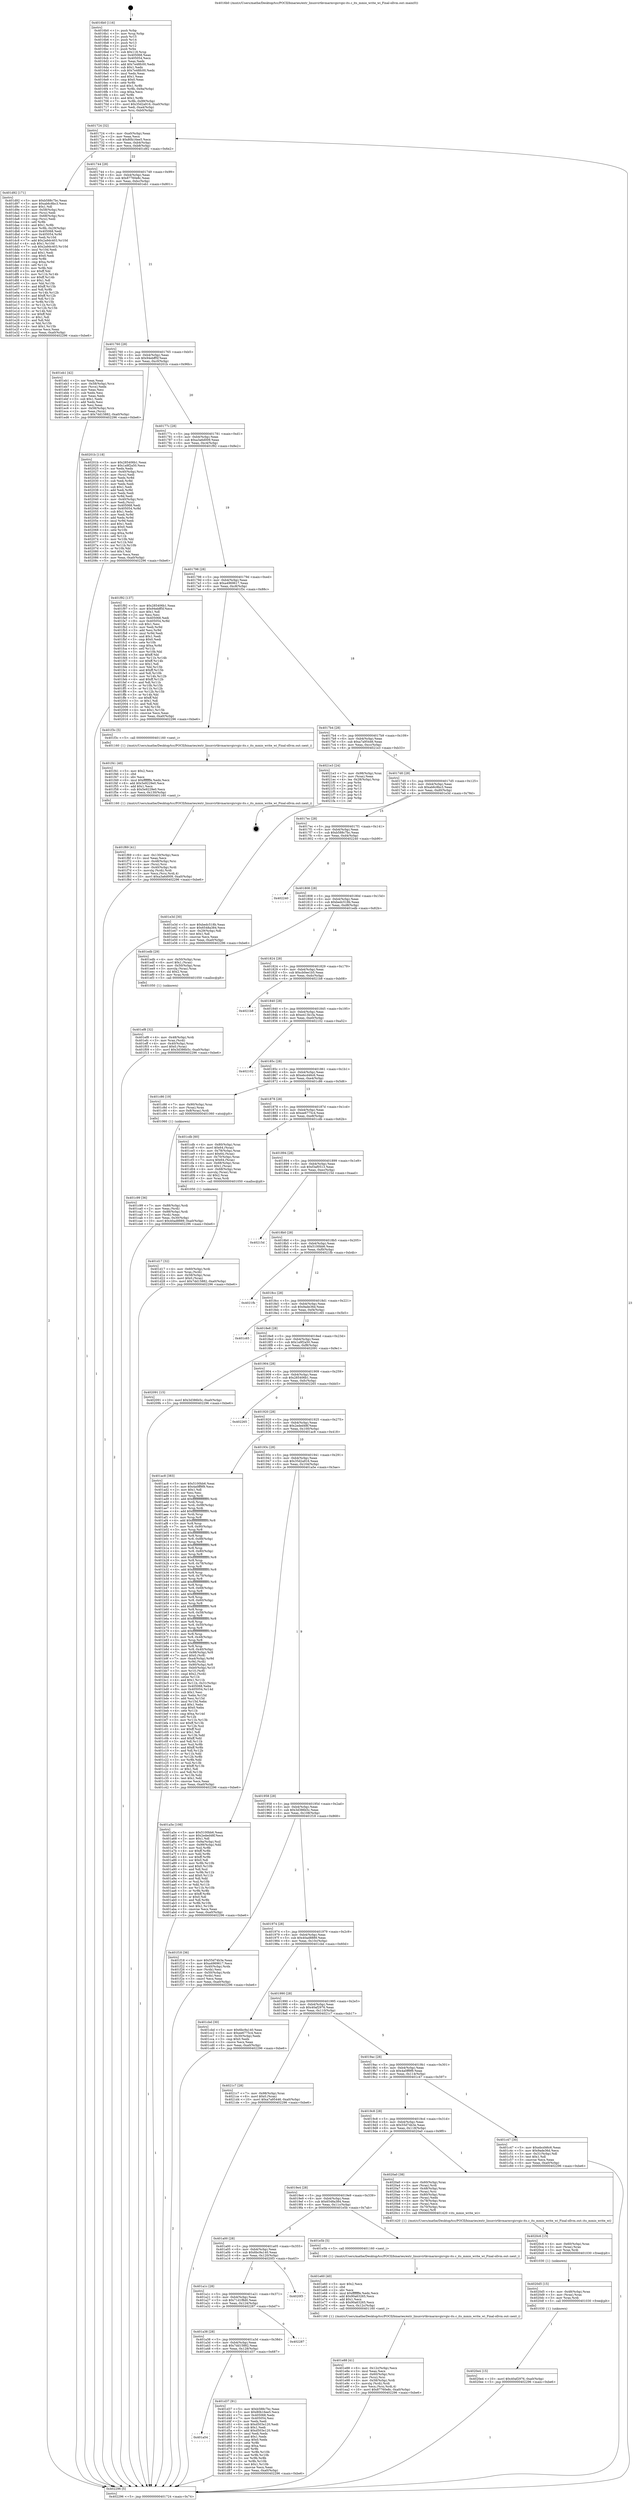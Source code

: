 digraph "0x4016b0" {
  label = "0x4016b0 (/mnt/c/Users/mathe/Desktop/tcc/POCII/binaries/extr_linuxvirtkvmarmvgicvgic-its.c_its_mmio_write_wi_Final-ollvm.out::main(0))"
  labelloc = "t"
  node[shape=record]

  Entry [label="",width=0.3,height=0.3,shape=circle,fillcolor=black,style=filled]
  "0x401724" [label="{
     0x401724 [32]\l
     | [instrs]\l
     &nbsp;&nbsp;0x401724 \<+6\>: mov -0xa0(%rbp),%eax\l
     &nbsp;&nbsp;0x40172a \<+2\>: mov %eax,%ecx\l
     &nbsp;&nbsp;0x40172c \<+6\>: sub $0x80b16ee5,%ecx\l
     &nbsp;&nbsp;0x401732 \<+6\>: mov %eax,-0xb4(%rbp)\l
     &nbsp;&nbsp;0x401738 \<+6\>: mov %ecx,-0xb8(%rbp)\l
     &nbsp;&nbsp;0x40173e \<+6\>: je 0000000000401d92 \<main+0x6e2\>\l
  }"]
  "0x401d92" [label="{
     0x401d92 [171]\l
     | [instrs]\l
     &nbsp;&nbsp;0x401d92 \<+5\>: mov $0xb588c7bc,%eax\l
     &nbsp;&nbsp;0x401d97 \<+5\>: mov $0xab6c8bc3,%ecx\l
     &nbsp;&nbsp;0x401d9c \<+2\>: mov $0x1,%dl\l
     &nbsp;&nbsp;0x401d9e \<+4\>: mov -0x58(%rbp),%rsi\l
     &nbsp;&nbsp;0x401da2 \<+2\>: mov (%rsi),%edi\l
     &nbsp;&nbsp;0x401da4 \<+4\>: mov -0x68(%rbp),%rsi\l
     &nbsp;&nbsp;0x401da8 \<+2\>: cmp (%rsi),%edi\l
     &nbsp;&nbsp;0x401daa \<+4\>: setl %r8b\l
     &nbsp;&nbsp;0x401dae \<+4\>: and $0x1,%r8b\l
     &nbsp;&nbsp;0x401db2 \<+4\>: mov %r8b,-0x29(%rbp)\l
     &nbsp;&nbsp;0x401db6 \<+7\>: mov 0x405068,%edi\l
     &nbsp;&nbsp;0x401dbd \<+8\>: mov 0x405054,%r9d\l
     &nbsp;&nbsp;0x401dc5 \<+3\>: mov %edi,%r10d\l
     &nbsp;&nbsp;0x401dc8 \<+7\>: add $0x2a9dc403,%r10d\l
     &nbsp;&nbsp;0x401dcf \<+4\>: sub $0x1,%r10d\l
     &nbsp;&nbsp;0x401dd3 \<+7\>: sub $0x2a9dc403,%r10d\l
     &nbsp;&nbsp;0x401dda \<+4\>: imul %r10d,%edi\l
     &nbsp;&nbsp;0x401dde \<+3\>: and $0x1,%edi\l
     &nbsp;&nbsp;0x401de1 \<+3\>: cmp $0x0,%edi\l
     &nbsp;&nbsp;0x401de4 \<+4\>: sete %r8b\l
     &nbsp;&nbsp;0x401de8 \<+4\>: cmp $0xa,%r9d\l
     &nbsp;&nbsp;0x401dec \<+4\>: setl %r11b\l
     &nbsp;&nbsp;0x401df0 \<+3\>: mov %r8b,%bl\l
     &nbsp;&nbsp;0x401df3 \<+3\>: xor $0xff,%bl\l
     &nbsp;&nbsp;0x401df6 \<+3\>: mov %r11b,%r14b\l
     &nbsp;&nbsp;0x401df9 \<+4\>: xor $0xff,%r14b\l
     &nbsp;&nbsp;0x401dfd \<+3\>: xor $0x1,%dl\l
     &nbsp;&nbsp;0x401e00 \<+3\>: mov %bl,%r15b\l
     &nbsp;&nbsp;0x401e03 \<+4\>: and $0xff,%r15b\l
     &nbsp;&nbsp;0x401e07 \<+3\>: and %dl,%r8b\l
     &nbsp;&nbsp;0x401e0a \<+3\>: mov %r14b,%r12b\l
     &nbsp;&nbsp;0x401e0d \<+4\>: and $0xff,%r12b\l
     &nbsp;&nbsp;0x401e11 \<+3\>: and %dl,%r11b\l
     &nbsp;&nbsp;0x401e14 \<+3\>: or %r8b,%r15b\l
     &nbsp;&nbsp;0x401e17 \<+3\>: or %r11b,%r12b\l
     &nbsp;&nbsp;0x401e1a \<+3\>: xor %r12b,%r15b\l
     &nbsp;&nbsp;0x401e1d \<+3\>: or %r14b,%bl\l
     &nbsp;&nbsp;0x401e20 \<+3\>: xor $0xff,%bl\l
     &nbsp;&nbsp;0x401e23 \<+3\>: or $0x1,%dl\l
     &nbsp;&nbsp;0x401e26 \<+2\>: and %dl,%bl\l
     &nbsp;&nbsp;0x401e28 \<+3\>: or %bl,%r15b\l
     &nbsp;&nbsp;0x401e2b \<+4\>: test $0x1,%r15b\l
     &nbsp;&nbsp;0x401e2f \<+3\>: cmovne %ecx,%eax\l
     &nbsp;&nbsp;0x401e32 \<+6\>: mov %eax,-0xa0(%rbp)\l
     &nbsp;&nbsp;0x401e38 \<+5\>: jmp 0000000000402296 \<main+0xbe6\>\l
  }"]
  "0x401744" [label="{
     0x401744 [28]\l
     | [instrs]\l
     &nbsp;&nbsp;0x401744 \<+5\>: jmp 0000000000401749 \<main+0x99\>\l
     &nbsp;&nbsp;0x401749 \<+6\>: mov -0xb4(%rbp),%eax\l
     &nbsp;&nbsp;0x40174f \<+5\>: sub $0x87760e8c,%eax\l
     &nbsp;&nbsp;0x401754 \<+6\>: mov %eax,-0xbc(%rbp)\l
     &nbsp;&nbsp;0x40175a \<+6\>: je 0000000000401eb1 \<main+0x801\>\l
  }"]
  Exit [label="",width=0.3,height=0.3,shape=circle,fillcolor=black,style=filled,peripheries=2]
  "0x401eb1" [label="{
     0x401eb1 [42]\l
     | [instrs]\l
     &nbsp;&nbsp;0x401eb1 \<+2\>: xor %eax,%eax\l
     &nbsp;&nbsp;0x401eb3 \<+4\>: mov -0x58(%rbp),%rcx\l
     &nbsp;&nbsp;0x401eb7 \<+2\>: mov (%rcx),%edx\l
     &nbsp;&nbsp;0x401eb9 \<+2\>: mov %eax,%esi\l
     &nbsp;&nbsp;0x401ebb \<+2\>: sub %edx,%esi\l
     &nbsp;&nbsp;0x401ebd \<+2\>: mov %eax,%edx\l
     &nbsp;&nbsp;0x401ebf \<+3\>: sub $0x1,%edx\l
     &nbsp;&nbsp;0x401ec2 \<+2\>: add %edx,%esi\l
     &nbsp;&nbsp;0x401ec4 \<+2\>: sub %esi,%eax\l
     &nbsp;&nbsp;0x401ec6 \<+4\>: mov -0x58(%rbp),%rcx\l
     &nbsp;&nbsp;0x401eca \<+2\>: mov %eax,(%rcx)\l
     &nbsp;&nbsp;0x401ecc \<+10\>: movl $0x7dd15882,-0xa0(%rbp)\l
     &nbsp;&nbsp;0x401ed6 \<+5\>: jmp 0000000000402296 \<main+0xbe6\>\l
  }"]
  "0x401760" [label="{
     0x401760 [28]\l
     | [instrs]\l
     &nbsp;&nbsp;0x401760 \<+5\>: jmp 0000000000401765 \<main+0xb5\>\l
     &nbsp;&nbsp;0x401765 \<+6\>: mov -0xb4(%rbp),%eax\l
     &nbsp;&nbsp;0x40176b \<+5\>: sub $0x94ebff5f,%eax\l
     &nbsp;&nbsp;0x401770 \<+6\>: mov %eax,-0xc0(%rbp)\l
     &nbsp;&nbsp;0x401776 \<+6\>: je 000000000040201b \<main+0x96b\>\l
  }"]
  "0x4020e4" [label="{
     0x4020e4 [15]\l
     | [instrs]\l
     &nbsp;&nbsp;0x4020e4 \<+10\>: movl $0x40af2976,-0xa0(%rbp)\l
     &nbsp;&nbsp;0x4020ee \<+5\>: jmp 0000000000402296 \<main+0xbe6\>\l
  }"]
  "0x40201b" [label="{
     0x40201b [118]\l
     | [instrs]\l
     &nbsp;&nbsp;0x40201b \<+5\>: mov $0x285406b1,%eax\l
     &nbsp;&nbsp;0x402020 \<+5\>: mov $0x1a9f2a50,%ecx\l
     &nbsp;&nbsp;0x402025 \<+2\>: xor %edx,%edx\l
     &nbsp;&nbsp;0x402027 \<+4\>: mov -0x40(%rbp),%rsi\l
     &nbsp;&nbsp;0x40202b \<+2\>: mov (%rsi),%edi\l
     &nbsp;&nbsp;0x40202d \<+3\>: mov %edx,%r8d\l
     &nbsp;&nbsp;0x402030 \<+3\>: sub %edi,%r8d\l
     &nbsp;&nbsp;0x402033 \<+2\>: mov %edx,%edi\l
     &nbsp;&nbsp;0x402035 \<+3\>: sub $0x1,%edi\l
     &nbsp;&nbsp;0x402038 \<+3\>: add %edi,%r8d\l
     &nbsp;&nbsp;0x40203b \<+2\>: mov %edx,%edi\l
     &nbsp;&nbsp;0x40203d \<+3\>: sub %r8d,%edi\l
     &nbsp;&nbsp;0x402040 \<+4\>: mov -0x40(%rbp),%rsi\l
     &nbsp;&nbsp;0x402044 \<+2\>: mov %edi,(%rsi)\l
     &nbsp;&nbsp;0x402046 \<+7\>: mov 0x405068,%edi\l
     &nbsp;&nbsp;0x40204d \<+8\>: mov 0x405054,%r8d\l
     &nbsp;&nbsp;0x402055 \<+3\>: sub $0x1,%edx\l
     &nbsp;&nbsp;0x402058 \<+3\>: mov %edi,%r9d\l
     &nbsp;&nbsp;0x40205b \<+3\>: add %edx,%r9d\l
     &nbsp;&nbsp;0x40205e \<+4\>: imul %r9d,%edi\l
     &nbsp;&nbsp;0x402062 \<+3\>: and $0x1,%edi\l
     &nbsp;&nbsp;0x402065 \<+3\>: cmp $0x0,%edi\l
     &nbsp;&nbsp;0x402068 \<+4\>: sete %r10b\l
     &nbsp;&nbsp;0x40206c \<+4\>: cmp $0xa,%r8d\l
     &nbsp;&nbsp;0x402070 \<+4\>: setl %r11b\l
     &nbsp;&nbsp;0x402074 \<+3\>: mov %r10b,%bl\l
     &nbsp;&nbsp;0x402077 \<+3\>: and %r11b,%bl\l
     &nbsp;&nbsp;0x40207a \<+3\>: xor %r11b,%r10b\l
     &nbsp;&nbsp;0x40207d \<+3\>: or %r10b,%bl\l
     &nbsp;&nbsp;0x402080 \<+3\>: test $0x1,%bl\l
     &nbsp;&nbsp;0x402083 \<+3\>: cmovne %ecx,%eax\l
     &nbsp;&nbsp;0x402086 \<+6\>: mov %eax,-0xa0(%rbp)\l
     &nbsp;&nbsp;0x40208c \<+5\>: jmp 0000000000402296 \<main+0xbe6\>\l
  }"]
  "0x40177c" [label="{
     0x40177c [28]\l
     | [instrs]\l
     &nbsp;&nbsp;0x40177c \<+5\>: jmp 0000000000401781 \<main+0xd1\>\l
     &nbsp;&nbsp;0x401781 \<+6\>: mov -0xb4(%rbp),%eax\l
     &nbsp;&nbsp;0x401787 \<+5\>: sub $0xa3a6d009,%eax\l
     &nbsp;&nbsp;0x40178c \<+6\>: mov %eax,-0xc4(%rbp)\l
     &nbsp;&nbsp;0x401792 \<+6\>: je 0000000000401f92 \<main+0x8e2\>\l
  }"]
  "0x4020d5" [label="{
     0x4020d5 [15]\l
     | [instrs]\l
     &nbsp;&nbsp;0x4020d5 \<+4\>: mov -0x48(%rbp),%rax\l
     &nbsp;&nbsp;0x4020d9 \<+3\>: mov (%rax),%rax\l
     &nbsp;&nbsp;0x4020dc \<+3\>: mov %rax,%rdi\l
     &nbsp;&nbsp;0x4020df \<+5\>: call 0000000000401030 \<free@plt\>\l
     | [calls]\l
     &nbsp;&nbsp;0x401030 \{1\} (unknown)\l
  }"]
  "0x401f92" [label="{
     0x401f92 [137]\l
     | [instrs]\l
     &nbsp;&nbsp;0x401f92 \<+5\>: mov $0x285406b1,%eax\l
     &nbsp;&nbsp;0x401f97 \<+5\>: mov $0x94ebff5f,%ecx\l
     &nbsp;&nbsp;0x401f9c \<+2\>: mov $0x1,%dl\l
     &nbsp;&nbsp;0x401f9e \<+2\>: xor %esi,%esi\l
     &nbsp;&nbsp;0x401fa0 \<+7\>: mov 0x405068,%edi\l
     &nbsp;&nbsp;0x401fa7 \<+8\>: mov 0x405054,%r8d\l
     &nbsp;&nbsp;0x401faf \<+3\>: sub $0x1,%esi\l
     &nbsp;&nbsp;0x401fb2 \<+3\>: mov %edi,%r9d\l
     &nbsp;&nbsp;0x401fb5 \<+3\>: add %esi,%r9d\l
     &nbsp;&nbsp;0x401fb8 \<+4\>: imul %r9d,%edi\l
     &nbsp;&nbsp;0x401fbc \<+3\>: and $0x1,%edi\l
     &nbsp;&nbsp;0x401fbf \<+3\>: cmp $0x0,%edi\l
     &nbsp;&nbsp;0x401fc2 \<+4\>: sete %r10b\l
     &nbsp;&nbsp;0x401fc6 \<+4\>: cmp $0xa,%r8d\l
     &nbsp;&nbsp;0x401fca \<+4\>: setl %r11b\l
     &nbsp;&nbsp;0x401fce \<+3\>: mov %r10b,%bl\l
     &nbsp;&nbsp;0x401fd1 \<+3\>: xor $0xff,%bl\l
     &nbsp;&nbsp;0x401fd4 \<+3\>: mov %r11b,%r14b\l
     &nbsp;&nbsp;0x401fd7 \<+4\>: xor $0xff,%r14b\l
     &nbsp;&nbsp;0x401fdb \<+3\>: xor $0x1,%dl\l
     &nbsp;&nbsp;0x401fde \<+3\>: mov %bl,%r15b\l
     &nbsp;&nbsp;0x401fe1 \<+4\>: and $0xff,%r15b\l
     &nbsp;&nbsp;0x401fe5 \<+3\>: and %dl,%r10b\l
     &nbsp;&nbsp;0x401fe8 \<+3\>: mov %r14b,%r12b\l
     &nbsp;&nbsp;0x401feb \<+4\>: and $0xff,%r12b\l
     &nbsp;&nbsp;0x401fef \<+3\>: and %dl,%r11b\l
     &nbsp;&nbsp;0x401ff2 \<+3\>: or %r10b,%r15b\l
     &nbsp;&nbsp;0x401ff5 \<+3\>: or %r11b,%r12b\l
     &nbsp;&nbsp;0x401ff8 \<+3\>: xor %r12b,%r15b\l
     &nbsp;&nbsp;0x401ffb \<+3\>: or %r14b,%bl\l
     &nbsp;&nbsp;0x401ffe \<+3\>: xor $0xff,%bl\l
     &nbsp;&nbsp;0x402001 \<+3\>: or $0x1,%dl\l
     &nbsp;&nbsp;0x402004 \<+2\>: and %dl,%bl\l
     &nbsp;&nbsp;0x402006 \<+3\>: or %bl,%r15b\l
     &nbsp;&nbsp;0x402009 \<+4\>: test $0x1,%r15b\l
     &nbsp;&nbsp;0x40200d \<+3\>: cmovne %ecx,%eax\l
     &nbsp;&nbsp;0x402010 \<+6\>: mov %eax,-0xa0(%rbp)\l
     &nbsp;&nbsp;0x402016 \<+5\>: jmp 0000000000402296 \<main+0xbe6\>\l
  }"]
  "0x401798" [label="{
     0x401798 [28]\l
     | [instrs]\l
     &nbsp;&nbsp;0x401798 \<+5\>: jmp 000000000040179d \<main+0xed\>\l
     &nbsp;&nbsp;0x40179d \<+6\>: mov -0xb4(%rbp),%eax\l
     &nbsp;&nbsp;0x4017a3 \<+5\>: sub $0xa4969617,%eax\l
     &nbsp;&nbsp;0x4017a8 \<+6\>: mov %eax,-0xc8(%rbp)\l
     &nbsp;&nbsp;0x4017ae \<+6\>: je 0000000000401f3c \<main+0x88c\>\l
  }"]
  "0x4020c6" [label="{
     0x4020c6 [15]\l
     | [instrs]\l
     &nbsp;&nbsp;0x4020c6 \<+4\>: mov -0x60(%rbp),%rax\l
     &nbsp;&nbsp;0x4020ca \<+3\>: mov (%rax),%rax\l
     &nbsp;&nbsp;0x4020cd \<+3\>: mov %rax,%rdi\l
     &nbsp;&nbsp;0x4020d0 \<+5\>: call 0000000000401030 \<free@plt\>\l
     | [calls]\l
     &nbsp;&nbsp;0x401030 \{1\} (unknown)\l
  }"]
  "0x401f3c" [label="{
     0x401f3c [5]\l
     | [instrs]\l
     &nbsp;&nbsp;0x401f3c \<+5\>: call 0000000000401160 \<next_i\>\l
     | [calls]\l
     &nbsp;&nbsp;0x401160 \{1\} (/mnt/c/Users/mathe/Desktop/tcc/POCII/binaries/extr_linuxvirtkvmarmvgicvgic-its.c_its_mmio_write_wi_Final-ollvm.out::next_i)\l
  }"]
  "0x4017b4" [label="{
     0x4017b4 [28]\l
     | [instrs]\l
     &nbsp;&nbsp;0x4017b4 \<+5\>: jmp 00000000004017b9 \<main+0x109\>\l
     &nbsp;&nbsp;0x4017b9 \<+6\>: mov -0xb4(%rbp),%eax\l
     &nbsp;&nbsp;0x4017bf \<+5\>: sub $0xa7a95446,%eax\l
     &nbsp;&nbsp;0x4017c4 \<+6\>: mov %eax,-0xcc(%rbp)\l
     &nbsp;&nbsp;0x4017ca \<+6\>: je 00000000004021e3 \<main+0xb33\>\l
  }"]
  "0x401f69" [label="{
     0x401f69 [41]\l
     | [instrs]\l
     &nbsp;&nbsp;0x401f69 \<+6\>: mov -0x130(%rbp),%ecx\l
     &nbsp;&nbsp;0x401f6f \<+3\>: imul %eax,%ecx\l
     &nbsp;&nbsp;0x401f72 \<+4\>: mov -0x48(%rbp),%rsi\l
     &nbsp;&nbsp;0x401f76 \<+3\>: mov (%rsi),%rsi\l
     &nbsp;&nbsp;0x401f79 \<+4\>: mov -0x40(%rbp),%rdi\l
     &nbsp;&nbsp;0x401f7d \<+3\>: movslq (%rdi),%rdi\l
     &nbsp;&nbsp;0x401f80 \<+3\>: mov %ecx,(%rsi,%rdi,4)\l
     &nbsp;&nbsp;0x401f83 \<+10\>: movl $0xa3a6d009,-0xa0(%rbp)\l
     &nbsp;&nbsp;0x401f8d \<+5\>: jmp 0000000000402296 \<main+0xbe6\>\l
  }"]
  "0x4021e3" [label="{
     0x4021e3 [24]\l
     | [instrs]\l
     &nbsp;&nbsp;0x4021e3 \<+7\>: mov -0x98(%rbp),%rax\l
     &nbsp;&nbsp;0x4021ea \<+2\>: mov (%rax),%eax\l
     &nbsp;&nbsp;0x4021ec \<+4\>: lea -0x28(%rbp),%rsp\l
     &nbsp;&nbsp;0x4021f0 \<+1\>: pop %rbx\l
     &nbsp;&nbsp;0x4021f1 \<+2\>: pop %r12\l
     &nbsp;&nbsp;0x4021f3 \<+2\>: pop %r13\l
     &nbsp;&nbsp;0x4021f5 \<+2\>: pop %r14\l
     &nbsp;&nbsp;0x4021f7 \<+2\>: pop %r15\l
     &nbsp;&nbsp;0x4021f9 \<+1\>: pop %rbp\l
     &nbsp;&nbsp;0x4021fa \<+1\>: ret\l
  }"]
  "0x4017d0" [label="{
     0x4017d0 [28]\l
     | [instrs]\l
     &nbsp;&nbsp;0x4017d0 \<+5\>: jmp 00000000004017d5 \<main+0x125\>\l
     &nbsp;&nbsp;0x4017d5 \<+6\>: mov -0xb4(%rbp),%eax\l
     &nbsp;&nbsp;0x4017db \<+5\>: sub $0xab6c8bc3,%eax\l
     &nbsp;&nbsp;0x4017e0 \<+6\>: mov %eax,-0xd0(%rbp)\l
     &nbsp;&nbsp;0x4017e6 \<+6\>: je 0000000000401e3d \<main+0x78d\>\l
  }"]
  "0x401f41" [label="{
     0x401f41 [40]\l
     | [instrs]\l
     &nbsp;&nbsp;0x401f41 \<+5\>: mov $0x2,%ecx\l
     &nbsp;&nbsp;0x401f46 \<+1\>: cltd\l
     &nbsp;&nbsp;0x401f47 \<+2\>: idiv %ecx\l
     &nbsp;&nbsp;0x401f49 \<+6\>: imul $0xfffffffe,%edx,%ecx\l
     &nbsp;&nbsp;0x401f4f \<+6\>: add $0x5e9229e0,%ecx\l
     &nbsp;&nbsp;0x401f55 \<+3\>: add $0x1,%ecx\l
     &nbsp;&nbsp;0x401f58 \<+6\>: sub $0x5e9229e0,%ecx\l
     &nbsp;&nbsp;0x401f5e \<+6\>: mov %ecx,-0x130(%rbp)\l
     &nbsp;&nbsp;0x401f64 \<+5\>: call 0000000000401160 \<next_i\>\l
     | [calls]\l
     &nbsp;&nbsp;0x401160 \{1\} (/mnt/c/Users/mathe/Desktop/tcc/POCII/binaries/extr_linuxvirtkvmarmvgicvgic-its.c_its_mmio_write_wi_Final-ollvm.out::next_i)\l
  }"]
  "0x401e3d" [label="{
     0x401e3d [30]\l
     | [instrs]\l
     &nbsp;&nbsp;0x401e3d \<+5\>: mov $0xbedc518b,%eax\l
     &nbsp;&nbsp;0x401e42 \<+5\>: mov $0x6548a384,%ecx\l
     &nbsp;&nbsp;0x401e47 \<+3\>: mov -0x29(%rbp),%dl\l
     &nbsp;&nbsp;0x401e4a \<+3\>: test $0x1,%dl\l
     &nbsp;&nbsp;0x401e4d \<+3\>: cmovne %ecx,%eax\l
     &nbsp;&nbsp;0x401e50 \<+6\>: mov %eax,-0xa0(%rbp)\l
     &nbsp;&nbsp;0x401e56 \<+5\>: jmp 0000000000402296 \<main+0xbe6\>\l
  }"]
  "0x4017ec" [label="{
     0x4017ec [28]\l
     | [instrs]\l
     &nbsp;&nbsp;0x4017ec \<+5\>: jmp 00000000004017f1 \<main+0x141\>\l
     &nbsp;&nbsp;0x4017f1 \<+6\>: mov -0xb4(%rbp),%eax\l
     &nbsp;&nbsp;0x4017f7 \<+5\>: sub $0xb588c7bc,%eax\l
     &nbsp;&nbsp;0x4017fc \<+6\>: mov %eax,-0xd4(%rbp)\l
     &nbsp;&nbsp;0x401802 \<+6\>: je 0000000000402240 \<main+0xb90\>\l
  }"]
  "0x401ef8" [label="{
     0x401ef8 [32]\l
     | [instrs]\l
     &nbsp;&nbsp;0x401ef8 \<+4\>: mov -0x48(%rbp),%rdi\l
     &nbsp;&nbsp;0x401efc \<+3\>: mov %rax,(%rdi)\l
     &nbsp;&nbsp;0x401eff \<+4\>: mov -0x40(%rbp),%rax\l
     &nbsp;&nbsp;0x401f03 \<+6\>: movl $0x0,(%rax)\l
     &nbsp;&nbsp;0x401f09 \<+10\>: movl $0x3d386b5c,-0xa0(%rbp)\l
     &nbsp;&nbsp;0x401f13 \<+5\>: jmp 0000000000402296 \<main+0xbe6\>\l
  }"]
  "0x402240" [label="{
     0x402240\l
  }", style=dashed]
  "0x401808" [label="{
     0x401808 [28]\l
     | [instrs]\l
     &nbsp;&nbsp;0x401808 \<+5\>: jmp 000000000040180d \<main+0x15d\>\l
     &nbsp;&nbsp;0x40180d \<+6\>: mov -0xb4(%rbp),%eax\l
     &nbsp;&nbsp;0x401813 \<+5\>: sub $0xbedc518b,%eax\l
     &nbsp;&nbsp;0x401818 \<+6\>: mov %eax,-0xd8(%rbp)\l
     &nbsp;&nbsp;0x40181e \<+6\>: je 0000000000401edb \<main+0x82b\>\l
  }"]
  "0x401e88" [label="{
     0x401e88 [41]\l
     | [instrs]\l
     &nbsp;&nbsp;0x401e88 \<+6\>: mov -0x12c(%rbp),%ecx\l
     &nbsp;&nbsp;0x401e8e \<+3\>: imul %eax,%ecx\l
     &nbsp;&nbsp;0x401e91 \<+4\>: mov -0x60(%rbp),%rsi\l
     &nbsp;&nbsp;0x401e95 \<+3\>: mov (%rsi),%rsi\l
     &nbsp;&nbsp;0x401e98 \<+4\>: mov -0x58(%rbp),%rdi\l
     &nbsp;&nbsp;0x401e9c \<+3\>: movslq (%rdi),%rdi\l
     &nbsp;&nbsp;0x401e9f \<+3\>: mov %ecx,(%rsi,%rdi,4)\l
     &nbsp;&nbsp;0x401ea2 \<+10\>: movl $0x87760e8c,-0xa0(%rbp)\l
     &nbsp;&nbsp;0x401eac \<+5\>: jmp 0000000000402296 \<main+0xbe6\>\l
  }"]
  "0x401edb" [label="{
     0x401edb [29]\l
     | [instrs]\l
     &nbsp;&nbsp;0x401edb \<+4\>: mov -0x50(%rbp),%rax\l
     &nbsp;&nbsp;0x401edf \<+6\>: movl $0x1,(%rax)\l
     &nbsp;&nbsp;0x401ee5 \<+4\>: mov -0x50(%rbp),%rax\l
     &nbsp;&nbsp;0x401ee9 \<+3\>: movslq (%rax),%rax\l
     &nbsp;&nbsp;0x401eec \<+4\>: shl $0x2,%rax\l
     &nbsp;&nbsp;0x401ef0 \<+3\>: mov %rax,%rdi\l
     &nbsp;&nbsp;0x401ef3 \<+5\>: call 0000000000401050 \<malloc@plt\>\l
     | [calls]\l
     &nbsp;&nbsp;0x401050 \{1\} (unknown)\l
  }"]
  "0x401824" [label="{
     0x401824 [28]\l
     | [instrs]\l
     &nbsp;&nbsp;0x401824 \<+5\>: jmp 0000000000401829 \<main+0x179\>\l
     &nbsp;&nbsp;0x401829 \<+6\>: mov -0xb4(%rbp),%eax\l
     &nbsp;&nbsp;0x40182f \<+5\>: sub $0xcb0ee1b5,%eax\l
     &nbsp;&nbsp;0x401834 \<+6\>: mov %eax,-0xdc(%rbp)\l
     &nbsp;&nbsp;0x40183a \<+6\>: je 00000000004021b8 \<main+0xb08\>\l
  }"]
  "0x401e60" [label="{
     0x401e60 [40]\l
     | [instrs]\l
     &nbsp;&nbsp;0x401e60 \<+5\>: mov $0x2,%ecx\l
     &nbsp;&nbsp;0x401e65 \<+1\>: cltd\l
     &nbsp;&nbsp;0x401e66 \<+2\>: idiv %ecx\l
     &nbsp;&nbsp;0x401e68 \<+6\>: imul $0xfffffffe,%edx,%ecx\l
     &nbsp;&nbsp;0x401e6e \<+6\>: add $0x90a63265,%ecx\l
     &nbsp;&nbsp;0x401e74 \<+3\>: add $0x1,%ecx\l
     &nbsp;&nbsp;0x401e77 \<+6\>: sub $0x90a63265,%ecx\l
     &nbsp;&nbsp;0x401e7d \<+6\>: mov %ecx,-0x12c(%rbp)\l
     &nbsp;&nbsp;0x401e83 \<+5\>: call 0000000000401160 \<next_i\>\l
     | [calls]\l
     &nbsp;&nbsp;0x401160 \{1\} (/mnt/c/Users/mathe/Desktop/tcc/POCII/binaries/extr_linuxvirtkvmarmvgicvgic-its.c_its_mmio_write_wi_Final-ollvm.out::next_i)\l
  }"]
  "0x4021b8" [label="{
     0x4021b8\l
  }", style=dashed]
  "0x401840" [label="{
     0x401840 [28]\l
     | [instrs]\l
     &nbsp;&nbsp;0x401840 \<+5\>: jmp 0000000000401845 \<main+0x195\>\l
     &nbsp;&nbsp;0x401845 \<+6\>: mov -0xb4(%rbp),%eax\l
     &nbsp;&nbsp;0x40184b \<+5\>: sub $0xe413b1fa,%eax\l
     &nbsp;&nbsp;0x401850 \<+6\>: mov %eax,-0xe0(%rbp)\l
     &nbsp;&nbsp;0x401856 \<+6\>: je 0000000000402102 \<main+0xa52\>\l
  }"]
  "0x401a54" [label="{
     0x401a54\l
  }", style=dashed]
  "0x402102" [label="{
     0x402102\l
  }", style=dashed]
  "0x40185c" [label="{
     0x40185c [28]\l
     | [instrs]\l
     &nbsp;&nbsp;0x40185c \<+5\>: jmp 0000000000401861 \<main+0x1b1\>\l
     &nbsp;&nbsp;0x401861 \<+6\>: mov -0xb4(%rbp),%eax\l
     &nbsp;&nbsp;0x401867 \<+5\>: sub $0xebcd46c6,%eax\l
     &nbsp;&nbsp;0x40186c \<+6\>: mov %eax,-0xe4(%rbp)\l
     &nbsp;&nbsp;0x401872 \<+6\>: je 0000000000401c86 \<main+0x5d6\>\l
  }"]
  "0x401d37" [label="{
     0x401d37 [91]\l
     | [instrs]\l
     &nbsp;&nbsp;0x401d37 \<+5\>: mov $0xb588c7bc,%eax\l
     &nbsp;&nbsp;0x401d3c \<+5\>: mov $0x80b16ee5,%ecx\l
     &nbsp;&nbsp;0x401d41 \<+7\>: mov 0x405068,%edx\l
     &nbsp;&nbsp;0x401d48 \<+7\>: mov 0x405054,%esi\l
     &nbsp;&nbsp;0x401d4f \<+2\>: mov %edx,%edi\l
     &nbsp;&nbsp;0x401d51 \<+6\>: sub $0xd503e120,%edi\l
     &nbsp;&nbsp;0x401d57 \<+3\>: sub $0x1,%edi\l
     &nbsp;&nbsp;0x401d5a \<+6\>: add $0xd503e120,%edi\l
     &nbsp;&nbsp;0x401d60 \<+3\>: imul %edi,%edx\l
     &nbsp;&nbsp;0x401d63 \<+3\>: and $0x1,%edx\l
     &nbsp;&nbsp;0x401d66 \<+3\>: cmp $0x0,%edx\l
     &nbsp;&nbsp;0x401d69 \<+4\>: sete %r8b\l
     &nbsp;&nbsp;0x401d6d \<+3\>: cmp $0xa,%esi\l
     &nbsp;&nbsp;0x401d70 \<+4\>: setl %r9b\l
     &nbsp;&nbsp;0x401d74 \<+3\>: mov %r8b,%r10b\l
     &nbsp;&nbsp;0x401d77 \<+3\>: and %r9b,%r10b\l
     &nbsp;&nbsp;0x401d7a \<+3\>: xor %r9b,%r8b\l
     &nbsp;&nbsp;0x401d7d \<+3\>: or %r8b,%r10b\l
     &nbsp;&nbsp;0x401d80 \<+4\>: test $0x1,%r10b\l
     &nbsp;&nbsp;0x401d84 \<+3\>: cmovne %ecx,%eax\l
     &nbsp;&nbsp;0x401d87 \<+6\>: mov %eax,-0xa0(%rbp)\l
     &nbsp;&nbsp;0x401d8d \<+5\>: jmp 0000000000402296 \<main+0xbe6\>\l
  }"]
  "0x401c86" [label="{
     0x401c86 [19]\l
     | [instrs]\l
     &nbsp;&nbsp;0x401c86 \<+7\>: mov -0x90(%rbp),%rax\l
     &nbsp;&nbsp;0x401c8d \<+3\>: mov (%rax),%rax\l
     &nbsp;&nbsp;0x401c90 \<+4\>: mov 0x8(%rax),%rdi\l
     &nbsp;&nbsp;0x401c94 \<+5\>: call 0000000000401060 \<atoi@plt\>\l
     | [calls]\l
     &nbsp;&nbsp;0x401060 \{1\} (unknown)\l
  }"]
  "0x401878" [label="{
     0x401878 [28]\l
     | [instrs]\l
     &nbsp;&nbsp;0x401878 \<+5\>: jmp 000000000040187d \<main+0x1cd\>\l
     &nbsp;&nbsp;0x40187d \<+6\>: mov -0xb4(%rbp),%eax\l
     &nbsp;&nbsp;0x401883 \<+5\>: sub $0xee6775c4,%eax\l
     &nbsp;&nbsp;0x401888 \<+6\>: mov %eax,-0xe8(%rbp)\l
     &nbsp;&nbsp;0x40188e \<+6\>: je 0000000000401cdb \<main+0x62b\>\l
  }"]
  "0x401a38" [label="{
     0x401a38 [28]\l
     | [instrs]\l
     &nbsp;&nbsp;0x401a38 \<+5\>: jmp 0000000000401a3d \<main+0x38d\>\l
     &nbsp;&nbsp;0x401a3d \<+6\>: mov -0xb4(%rbp),%eax\l
     &nbsp;&nbsp;0x401a43 \<+5\>: sub $0x7dd15882,%eax\l
     &nbsp;&nbsp;0x401a48 \<+6\>: mov %eax,-0x128(%rbp)\l
     &nbsp;&nbsp;0x401a4e \<+6\>: je 0000000000401d37 \<main+0x687\>\l
  }"]
  "0x401cdb" [label="{
     0x401cdb [60]\l
     | [instrs]\l
     &nbsp;&nbsp;0x401cdb \<+4\>: mov -0x80(%rbp),%rax\l
     &nbsp;&nbsp;0x401cdf \<+6\>: movl $0x64,(%rax)\l
     &nbsp;&nbsp;0x401ce5 \<+4\>: mov -0x78(%rbp),%rax\l
     &nbsp;&nbsp;0x401ce9 \<+6\>: movl $0x64,(%rax)\l
     &nbsp;&nbsp;0x401cef \<+4\>: mov -0x70(%rbp),%rax\l
     &nbsp;&nbsp;0x401cf3 \<+7\>: movq $0x64,(%rax)\l
     &nbsp;&nbsp;0x401cfa \<+4\>: mov -0x68(%rbp),%rax\l
     &nbsp;&nbsp;0x401cfe \<+6\>: movl $0x1,(%rax)\l
     &nbsp;&nbsp;0x401d04 \<+4\>: mov -0x68(%rbp),%rax\l
     &nbsp;&nbsp;0x401d08 \<+3\>: movslq (%rax),%rax\l
     &nbsp;&nbsp;0x401d0b \<+4\>: shl $0x2,%rax\l
     &nbsp;&nbsp;0x401d0f \<+3\>: mov %rax,%rdi\l
     &nbsp;&nbsp;0x401d12 \<+5\>: call 0000000000401050 \<malloc@plt\>\l
     | [calls]\l
     &nbsp;&nbsp;0x401050 \{1\} (unknown)\l
  }"]
  "0x401894" [label="{
     0x401894 [28]\l
     | [instrs]\l
     &nbsp;&nbsp;0x401894 \<+5\>: jmp 0000000000401899 \<main+0x1e9\>\l
     &nbsp;&nbsp;0x401899 \<+6\>: mov -0xb4(%rbp),%eax\l
     &nbsp;&nbsp;0x40189f \<+5\>: sub $0xf3af0513,%eax\l
     &nbsp;&nbsp;0x4018a4 \<+6\>: mov %eax,-0xec(%rbp)\l
     &nbsp;&nbsp;0x4018aa \<+6\>: je 000000000040215d \<main+0xaad\>\l
  }"]
  "0x402287" [label="{
     0x402287\l
  }", style=dashed]
  "0x40215d" [label="{
     0x40215d\l
  }", style=dashed]
  "0x4018b0" [label="{
     0x4018b0 [28]\l
     | [instrs]\l
     &nbsp;&nbsp;0x4018b0 \<+5\>: jmp 00000000004018b5 \<main+0x205\>\l
     &nbsp;&nbsp;0x4018b5 \<+6\>: mov -0xb4(%rbp),%eax\l
     &nbsp;&nbsp;0x4018bb \<+5\>: sub $0x5100bb6,%eax\l
     &nbsp;&nbsp;0x4018c0 \<+6\>: mov %eax,-0xf0(%rbp)\l
     &nbsp;&nbsp;0x4018c6 \<+6\>: je 00000000004021fb \<main+0xb4b\>\l
  }"]
  "0x401a1c" [label="{
     0x401a1c [28]\l
     | [instrs]\l
     &nbsp;&nbsp;0x401a1c \<+5\>: jmp 0000000000401a21 \<main+0x371\>\l
     &nbsp;&nbsp;0x401a21 \<+6\>: mov -0xb4(%rbp),%eax\l
     &nbsp;&nbsp;0x401a27 \<+5\>: sub $0x71d1f8d0,%eax\l
     &nbsp;&nbsp;0x401a2c \<+6\>: mov %eax,-0x124(%rbp)\l
     &nbsp;&nbsp;0x401a32 \<+6\>: je 0000000000402287 \<main+0xbd7\>\l
  }"]
  "0x4021fb" [label="{
     0x4021fb\l
  }", style=dashed]
  "0x4018cc" [label="{
     0x4018cc [28]\l
     | [instrs]\l
     &nbsp;&nbsp;0x4018cc \<+5\>: jmp 00000000004018d1 \<main+0x221\>\l
     &nbsp;&nbsp;0x4018d1 \<+6\>: mov -0xb4(%rbp),%eax\l
     &nbsp;&nbsp;0x4018d7 \<+5\>: sub $0x9ade36d,%eax\l
     &nbsp;&nbsp;0x4018dc \<+6\>: mov %eax,-0xf4(%rbp)\l
     &nbsp;&nbsp;0x4018e2 \<+6\>: je 0000000000401c65 \<main+0x5b5\>\l
  }"]
  "0x4020f3" [label="{
     0x4020f3\l
  }", style=dashed]
  "0x401c65" [label="{
     0x401c65\l
  }", style=dashed]
  "0x4018e8" [label="{
     0x4018e8 [28]\l
     | [instrs]\l
     &nbsp;&nbsp;0x4018e8 \<+5\>: jmp 00000000004018ed \<main+0x23d\>\l
     &nbsp;&nbsp;0x4018ed \<+6\>: mov -0xb4(%rbp),%eax\l
     &nbsp;&nbsp;0x4018f3 \<+5\>: sub $0x1a9f2a50,%eax\l
     &nbsp;&nbsp;0x4018f8 \<+6\>: mov %eax,-0xf8(%rbp)\l
     &nbsp;&nbsp;0x4018fe \<+6\>: je 0000000000402091 \<main+0x9e1\>\l
  }"]
  "0x401a00" [label="{
     0x401a00 [28]\l
     | [instrs]\l
     &nbsp;&nbsp;0x401a00 \<+5\>: jmp 0000000000401a05 \<main+0x355\>\l
     &nbsp;&nbsp;0x401a05 \<+6\>: mov -0xb4(%rbp),%eax\l
     &nbsp;&nbsp;0x401a0b \<+5\>: sub $0x6bc9a140,%eax\l
     &nbsp;&nbsp;0x401a10 \<+6\>: mov %eax,-0x120(%rbp)\l
     &nbsp;&nbsp;0x401a16 \<+6\>: je 00000000004020f3 \<main+0xa43\>\l
  }"]
  "0x402091" [label="{
     0x402091 [15]\l
     | [instrs]\l
     &nbsp;&nbsp;0x402091 \<+10\>: movl $0x3d386b5c,-0xa0(%rbp)\l
     &nbsp;&nbsp;0x40209b \<+5\>: jmp 0000000000402296 \<main+0xbe6\>\l
  }"]
  "0x401904" [label="{
     0x401904 [28]\l
     | [instrs]\l
     &nbsp;&nbsp;0x401904 \<+5\>: jmp 0000000000401909 \<main+0x259\>\l
     &nbsp;&nbsp;0x401909 \<+6\>: mov -0xb4(%rbp),%eax\l
     &nbsp;&nbsp;0x40190f \<+5\>: sub $0x285406b1,%eax\l
     &nbsp;&nbsp;0x401914 \<+6\>: mov %eax,-0xfc(%rbp)\l
     &nbsp;&nbsp;0x40191a \<+6\>: je 0000000000402265 \<main+0xbb5\>\l
  }"]
  "0x401e5b" [label="{
     0x401e5b [5]\l
     | [instrs]\l
     &nbsp;&nbsp;0x401e5b \<+5\>: call 0000000000401160 \<next_i\>\l
     | [calls]\l
     &nbsp;&nbsp;0x401160 \{1\} (/mnt/c/Users/mathe/Desktop/tcc/POCII/binaries/extr_linuxvirtkvmarmvgicvgic-its.c_its_mmio_write_wi_Final-ollvm.out::next_i)\l
  }"]
  "0x402265" [label="{
     0x402265\l
  }", style=dashed]
  "0x401920" [label="{
     0x401920 [28]\l
     | [instrs]\l
     &nbsp;&nbsp;0x401920 \<+5\>: jmp 0000000000401925 \<main+0x275\>\l
     &nbsp;&nbsp;0x401925 \<+6\>: mov -0xb4(%rbp),%eax\l
     &nbsp;&nbsp;0x40192b \<+5\>: sub $0x2eded48f,%eax\l
     &nbsp;&nbsp;0x401930 \<+6\>: mov %eax,-0x100(%rbp)\l
     &nbsp;&nbsp;0x401936 \<+6\>: je 0000000000401ac8 \<main+0x418\>\l
  }"]
  "0x4019e4" [label="{
     0x4019e4 [28]\l
     | [instrs]\l
     &nbsp;&nbsp;0x4019e4 \<+5\>: jmp 00000000004019e9 \<main+0x339\>\l
     &nbsp;&nbsp;0x4019e9 \<+6\>: mov -0xb4(%rbp),%eax\l
     &nbsp;&nbsp;0x4019ef \<+5\>: sub $0x6548a384,%eax\l
     &nbsp;&nbsp;0x4019f4 \<+6\>: mov %eax,-0x11c(%rbp)\l
     &nbsp;&nbsp;0x4019fa \<+6\>: je 0000000000401e5b \<main+0x7ab\>\l
  }"]
  "0x401ac8" [label="{
     0x401ac8 [383]\l
     | [instrs]\l
     &nbsp;&nbsp;0x401ac8 \<+5\>: mov $0x5100bb6,%eax\l
     &nbsp;&nbsp;0x401acd \<+5\>: mov $0x4a0ff9f9,%ecx\l
     &nbsp;&nbsp;0x401ad2 \<+2\>: mov $0x1,%dl\l
     &nbsp;&nbsp;0x401ad4 \<+2\>: xor %esi,%esi\l
     &nbsp;&nbsp;0x401ad6 \<+3\>: mov %rsp,%rdi\l
     &nbsp;&nbsp;0x401ad9 \<+4\>: add $0xfffffffffffffff0,%rdi\l
     &nbsp;&nbsp;0x401add \<+3\>: mov %rdi,%rsp\l
     &nbsp;&nbsp;0x401ae0 \<+7\>: mov %rdi,-0x98(%rbp)\l
     &nbsp;&nbsp;0x401ae7 \<+3\>: mov %rsp,%rdi\l
     &nbsp;&nbsp;0x401aea \<+4\>: add $0xfffffffffffffff0,%rdi\l
     &nbsp;&nbsp;0x401aee \<+3\>: mov %rdi,%rsp\l
     &nbsp;&nbsp;0x401af1 \<+3\>: mov %rsp,%r8\l
     &nbsp;&nbsp;0x401af4 \<+4\>: add $0xfffffffffffffff0,%r8\l
     &nbsp;&nbsp;0x401af8 \<+3\>: mov %r8,%rsp\l
     &nbsp;&nbsp;0x401afb \<+7\>: mov %r8,-0x90(%rbp)\l
     &nbsp;&nbsp;0x401b02 \<+3\>: mov %rsp,%r8\l
     &nbsp;&nbsp;0x401b05 \<+4\>: add $0xfffffffffffffff0,%r8\l
     &nbsp;&nbsp;0x401b09 \<+3\>: mov %r8,%rsp\l
     &nbsp;&nbsp;0x401b0c \<+7\>: mov %r8,-0x88(%rbp)\l
     &nbsp;&nbsp;0x401b13 \<+3\>: mov %rsp,%r8\l
     &nbsp;&nbsp;0x401b16 \<+4\>: add $0xfffffffffffffff0,%r8\l
     &nbsp;&nbsp;0x401b1a \<+3\>: mov %r8,%rsp\l
     &nbsp;&nbsp;0x401b1d \<+4\>: mov %r8,-0x80(%rbp)\l
     &nbsp;&nbsp;0x401b21 \<+3\>: mov %rsp,%r8\l
     &nbsp;&nbsp;0x401b24 \<+4\>: add $0xfffffffffffffff0,%r8\l
     &nbsp;&nbsp;0x401b28 \<+3\>: mov %r8,%rsp\l
     &nbsp;&nbsp;0x401b2b \<+4\>: mov %r8,-0x78(%rbp)\l
     &nbsp;&nbsp;0x401b2f \<+3\>: mov %rsp,%r8\l
     &nbsp;&nbsp;0x401b32 \<+4\>: add $0xfffffffffffffff0,%r8\l
     &nbsp;&nbsp;0x401b36 \<+3\>: mov %r8,%rsp\l
     &nbsp;&nbsp;0x401b39 \<+4\>: mov %r8,-0x70(%rbp)\l
     &nbsp;&nbsp;0x401b3d \<+3\>: mov %rsp,%r8\l
     &nbsp;&nbsp;0x401b40 \<+4\>: add $0xfffffffffffffff0,%r8\l
     &nbsp;&nbsp;0x401b44 \<+3\>: mov %r8,%rsp\l
     &nbsp;&nbsp;0x401b47 \<+4\>: mov %r8,-0x68(%rbp)\l
     &nbsp;&nbsp;0x401b4b \<+3\>: mov %rsp,%r8\l
     &nbsp;&nbsp;0x401b4e \<+4\>: add $0xfffffffffffffff0,%r8\l
     &nbsp;&nbsp;0x401b52 \<+3\>: mov %r8,%rsp\l
     &nbsp;&nbsp;0x401b55 \<+4\>: mov %r8,-0x60(%rbp)\l
     &nbsp;&nbsp;0x401b59 \<+3\>: mov %rsp,%r8\l
     &nbsp;&nbsp;0x401b5c \<+4\>: add $0xfffffffffffffff0,%r8\l
     &nbsp;&nbsp;0x401b60 \<+3\>: mov %r8,%rsp\l
     &nbsp;&nbsp;0x401b63 \<+4\>: mov %r8,-0x58(%rbp)\l
     &nbsp;&nbsp;0x401b67 \<+3\>: mov %rsp,%r8\l
     &nbsp;&nbsp;0x401b6a \<+4\>: add $0xfffffffffffffff0,%r8\l
     &nbsp;&nbsp;0x401b6e \<+3\>: mov %r8,%rsp\l
     &nbsp;&nbsp;0x401b71 \<+4\>: mov %r8,-0x50(%rbp)\l
     &nbsp;&nbsp;0x401b75 \<+3\>: mov %rsp,%r8\l
     &nbsp;&nbsp;0x401b78 \<+4\>: add $0xfffffffffffffff0,%r8\l
     &nbsp;&nbsp;0x401b7c \<+3\>: mov %r8,%rsp\l
     &nbsp;&nbsp;0x401b7f \<+4\>: mov %r8,-0x48(%rbp)\l
     &nbsp;&nbsp;0x401b83 \<+3\>: mov %rsp,%r8\l
     &nbsp;&nbsp;0x401b86 \<+4\>: add $0xfffffffffffffff0,%r8\l
     &nbsp;&nbsp;0x401b8a \<+3\>: mov %r8,%rsp\l
     &nbsp;&nbsp;0x401b8d \<+4\>: mov %r8,-0x40(%rbp)\l
     &nbsp;&nbsp;0x401b91 \<+7\>: mov -0x98(%rbp),%r8\l
     &nbsp;&nbsp;0x401b98 \<+7\>: movl $0x0,(%r8)\l
     &nbsp;&nbsp;0x401b9f \<+7\>: mov -0xa4(%rbp),%r9d\l
     &nbsp;&nbsp;0x401ba6 \<+3\>: mov %r9d,(%rdi)\l
     &nbsp;&nbsp;0x401ba9 \<+7\>: mov -0x90(%rbp),%r8\l
     &nbsp;&nbsp;0x401bb0 \<+7\>: mov -0xb0(%rbp),%r10\l
     &nbsp;&nbsp;0x401bb7 \<+3\>: mov %r10,(%r8)\l
     &nbsp;&nbsp;0x401bba \<+3\>: cmpl $0x2,(%rdi)\l
     &nbsp;&nbsp;0x401bbd \<+4\>: setne %r11b\l
     &nbsp;&nbsp;0x401bc1 \<+4\>: and $0x1,%r11b\l
     &nbsp;&nbsp;0x401bc5 \<+4\>: mov %r11b,-0x31(%rbp)\l
     &nbsp;&nbsp;0x401bc9 \<+7\>: mov 0x405068,%ebx\l
     &nbsp;&nbsp;0x401bd0 \<+8\>: mov 0x405054,%r14d\l
     &nbsp;&nbsp;0x401bd8 \<+3\>: sub $0x1,%esi\l
     &nbsp;&nbsp;0x401bdb \<+3\>: mov %ebx,%r15d\l
     &nbsp;&nbsp;0x401bde \<+3\>: add %esi,%r15d\l
     &nbsp;&nbsp;0x401be1 \<+4\>: imul %r15d,%ebx\l
     &nbsp;&nbsp;0x401be5 \<+3\>: and $0x1,%ebx\l
     &nbsp;&nbsp;0x401be8 \<+3\>: cmp $0x0,%ebx\l
     &nbsp;&nbsp;0x401beb \<+4\>: sete %r11b\l
     &nbsp;&nbsp;0x401bef \<+4\>: cmp $0xa,%r14d\l
     &nbsp;&nbsp;0x401bf3 \<+4\>: setl %r12b\l
     &nbsp;&nbsp;0x401bf7 \<+3\>: mov %r11b,%r13b\l
     &nbsp;&nbsp;0x401bfa \<+4\>: xor $0xff,%r13b\l
     &nbsp;&nbsp;0x401bfe \<+3\>: mov %r12b,%sil\l
     &nbsp;&nbsp;0x401c01 \<+4\>: xor $0xff,%sil\l
     &nbsp;&nbsp;0x401c05 \<+3\>: xor $0x1,%dl\l
     &nbsp;&nbsp;0x401c08 \<+3\>: mov %r13b,%dil\l
     &nbsp;&nbsp;0x401c0b \<+4\>: and $0xff,%dil\l
     &nbsp;&nbsp;0x401c0f \<+3\>: and %dl,%r11b\l
     &nbsp;&nbsp;0x401c12 \<+3\>: mov %sil,%r8b\l
     &nbsp;&nbsp;0x401c15 \<+4\>: and $0xff,%r8b\l
     &nbsp;&nbsp;0x401c19 \<+3\>: and %dl,%r12b\l
     &nbsp;&nbsp;0x401c1c \<+3\>: or %r11b,%dil\l
     &nbsp;&nbsp;0x401c1f \<+3\>: or %r12b,%r8b\l
     &nbsp;&nbsp;0x401c22 \<+3\>: xor %r8b,%dil\l
     &nbsp;&nbsp;0x401c25 \<+3\>: or %sil,%r13b\l
     &nbsp;&nbsp;0x401c28 \<+4\>: xor $0xff,%r13b\l
     &nbsp;&nbsp;0x401c2c \<+3\>: or $0x1,%dl\l
     &nbsp;&nbsp;0x401c2f \<+3\>: and %dl,%r13b\l
     &nbsp;&nbsp;0x401c32 \<+3\>: or %r13b,%dil\l
     &nbsp;&nbsp;0x401c35 \<+4\>: test $0x1,%dil\l
     &nbsp;&nbsp;0x401c39 \<+3\>: cmovne %ecx,%eax\l
     &nbsp;&nbsp;0x401c3c \<+6\>: mov %eax,-0xa0(%rbp)\l
     &nbsp;&nbsp;0x401c42 \<+5\>: jmp 0000000000402296 \<main+0xbe6\>\l
  }"]
  "0x40193c" [label="{
     0x40193c [28]\l
     | [instrs]\l
     &nbsp;&nbsp;0x40193c \<+5\>: jmp 0000000000401941 \<main+0x291\>\l
     &nbsp;&nbsp;0x401941 \<+6\>: mov -0xb4(%rbp),%eax\l
     &nbsp;&nbsp;0x401947 \<+5\>: sub $0x35d2a916,%eax\l
     &nbsp;&nbsp;0x40194c \<+6\>: mov %eax,-0x104(%rbp)\l
     &nbsp;&nbsp;0x401952 \<+6\>: je 0000000000401a5e \<main+0x3ae\>\l
  }"]
  "0x4020a0" [label="{
     0x4020a0 [38]\l
     | [instrs]\l
     &nbsp;&nbsp;0x4020a0 \<+4\>: mov -0x60(%rbp),%rax\l
     &nbsp;&nbsp;0x4020a4 \<+3\>: mov (%rax),%rdi\l
     &nbsp;&nbsp;0x4020a7 \<+4\>: mov -0x48(%rbp),%rax\l
     &nbsp;&nbsp;0x4020ab \<+3\>: mov (%rax),%rsi\l
     &nbsp;&nbsp;0x4020ae \<+4\>: mov -0x80(%rbp),%rax\l
     &nbsp;&nbsp;0x4020b2 \<+2\>: mov (%rax),%edx\l
     &nbsp;&nbsp;0x4020b4 \<+4\>: mov -0x78(%rbp),%rax\l
     &nbsp;&nbsp;0x4020b8 \<+2\>: mov (%rax),%ecx\l
     &nbsp;&nbsp;0x4020ba \<+4\>: mov -0x70(%rbp),%rax\l
     &nbsp;&nbsp;0x4020be \<+3\>: mov (%rax),%r8\l
     &nbsp;&nbsp;0x4020c1 \<+5\>: call 0000000000401420 \<its_mmio_write_wi\>\l
     | [calls]\l
     &nbsp;&nbsp;0x401420 \{1\} (/mnt/c/Users/mathe/Desktop/tcc/POCII/binaries/extr_linuxvirtkvmarmvgicvgic-its.c_its_mmio_write_wi_Final-ollvm.out::its_mmio_write_wi)\l
  }"]
  "0x401a5e" [label="{
     0x401a5e [106]\l
     | [instrs]\l
     &nbsp;&nbsp;0x401a5e \<+5\>: mov $0x5100bb6,%eax\l
     &nbsp;&nbsp;0x401a63 \<+5\>: mov $0x2eded48f,%ecx\l
     &nbsp;&nbsp;0x401a68 \<+2\>: mov $0x1,%dl\l
     &nbsp;&nbsp;0x401a6a \<+7\>: mov -0x9a(%rbp),%sil\l
     &nbsp;&nbsp;0x401a71 \<+7\>: mov -0x99(%rbp),%dil\l
     &nbsp;&nbsp;0x401a78 \<+3\>: mov %sil,%r8b\l
     &nbsp;&nbsp;0x401a7b \<+4\>: xor $0xff,%r8b\l
     &nbsp;&nbsp;0x401a7f \<+3\>: mov %dil,%r9b\l
     &nbsp;&nbsp;0x401a82 \<+4\>: xor $0xff,%r9b\l
     &nbsp;&nbsp;0x401a86 \<+3\>: xor $0x0,%dl\l
     &nbsp;&nbsp;0x401a89 \<+3\>: mov %r8b,%r10b\l
     &nbsp;&nbsp;0x401a8c \<+4\>: and $0x0,%r10b\l
     &nbsp;&nbsp;0x401a90 \<+3\>: and %dl,%sil\l
     &nbsp;&nbsp;0x401a93 \<+3\>: mov %r9b,%r11b\l
     &nbsp;&nbsp;0x401a96 \<+4\>: and $0x0,%r11b\l
     &nbsp;&nbsp;0x401a9a \<+3\>: and %dl,%dil\l
     &nbsp;&nbsp;0x401a9d \<+3\>: or %sil,%r10b\l
     &nbsp;&nbsp;0x401aa0 \<+3\>: or %dil,%r11b\l
     &nbsp;&nbsp;0x401aa3 \<+3\>: xor %r11b,%r10b\l
     &nbsp;&nbsp;0x401aa6 \<+3\>: or %r9b,%r8b\l
     &nbsp;&nbsp;0x401aa9 \<+4\>: xor $0xff,%r8b\l
     &nbsp;&nbsp;0x401aad \<+3\>: or $0x0,%dl\l
     &nbsp;&nbsp;0x401ab0 \<+3\>: and %dl,%r8b\l
     &nbsp;&nbsp;0x401ab3 \<+3\>: or %r8b,%r10b\l
     &nbsp;&nbsp;0x401ab6 \<+4\>: test $0x1,%r10b\l
     &nbsp;&nbsp;0x401aba \<+3\>: cmovne %ecx,%eax\l
     &nbsp;&nbsp;0x401abd \<+6\>: mov %eax,-0xa0(%rbp)\l
     &nbsp;&nbsp;0x401ac3 \<+5\>: jmp 0000000000402296 \<main+0xbe6\>\l
  }"]
  "0x401958" [label="{
     0x401958 [28]\l
     | [instrs]\l
     &nbsp;&nbsp;0x401958 \<+5\>: jmp 000000000040195d \<main+0x2ad\>\l
     &nbsp;&nbsp;0x40195d \<+6\>: mov -0xb4(%rbp),%eax\l
     &nbsp;&nbsp;0x401963 \<+5\>: sub $0x3d386b5c,%eax\l
     &nbsp;&nbsp;0x401968 \<+6\>: mov %eax,-0x108(%rbp)\l
     &nbsp;&nbsp;0x40196e \<+6\>: je 0000000000401f18 \<main+0x868\>\l
  }"]
  "0x402296" [label="{
     0x402296 [5]\l
     | [instrs]\l
     &nbsp;&nbsp;0x402296 \<+5\>: jmp 0000000000401724 \<main+0x74\>\l
  }"]
  "0x4016b0" [label="{
     0x4016b0 [116]\l
     | [instrs]\l
     &nbsp;&nbsp;0x4016b0 \<+1\>: push %rbp\l
     &nbsp;&nbsp;0x4016b1 \<+3\>: mov %rsp,%rbp\l
     &nbsp;&nbsp;0x4016b4 \<+2\>: push %r15\l
     &nbsp;&nbsp;0x4016b6 \<+2\>: push %r14\l
     &nbsp;&nbsp;0x4016b8 \<+2\>: push %r13\l
     &nbsp;&nbsp;0x4016ba \<+2\>: push %r12\l
     &nbsp;&nbsp;0x4016bc \<+1\>: push %rbx\l
     &nbsp;&nbsp;0x4016bd \<+7\>: sub $0x118,%rsp\l
     &nbsp;&nbsp;0x4016c4 \<+7\>: mov 0x405068,%eax\l
     &nbsp;&nbsp;0x4016cb \<+7\>: mov 0x405054,%ecx\l
     &nbsp;&nbsp;0x4016d2 \<+2\>: mov %eax,%edx\l
     &nbsp;&nbsp;0x4016d4 \<+6\>: add $0x7e48fc00,%edx\l
     &nbsp;&nbsp;0x4016da \<+3\>: sub $0x1,%edx\l
     &nbsp;&nbsp;0x4016dd \<+6\>: sub $0x7e48fc00,%edx\l
     &nbsp;&nbsp;0x4016e3 \<+3\>: imul %edx,%eax\l
     &nbsp;&nbsp;0x4016e6 \<+3\>: and $0x1,%eax\l
     &nbsp;&nbsp;0x4016e9 \<+3\>: cmp $0x0,%eax\l
     &nbsp;&nbsp;0x4016ec \<+4\>: sete %r8b\l
     &nbsp;&nbsp;0x4016f0 \<+4\>: and $0x1,%r8b\l
     &nbsp;&nbsp;0x4016f4 \<+7\>: mov %r8b,-0x9a(%rbp)\l
     &nbsp;&nbsp;0x4016fb \<+3\>: cmp $0xa,%ecx\l
     &nbsp;&nbsp;0x4016fe \<+4\>: setl %r8b\l
     &nbsp;&nbsp;0x401702 \<+4\>: and $0x1,%r8b\l
     &nbsp;&nbsp;0x401706 \<+7\>: mov %r8b,-0x99(%rbp)\l
     &nbsp;&nbsp;0x40170d \<+10\>: movl $0x35d2a916,-0xa0(%rbp)\l
     &nbsp;&nbsp;0x401717 \<+6\>: mov %edi,-0xa4(%rbp)\l
     &nbsp;&nbsp;0x40171d \<+7\>: mov %rsi,-0xb0(%rbp)\l
  }"]
  "0x401d17" [label="{
     0x401d17 [32]\l
     | [instrs]\l
     &nbsp;&nbsp;0x401d17 \<+4\>: mov -0x60(%rbp),%rdi\l
     &nbsp;&nbsp;0x401d1b \<+3\>: mov %rax,(%rdi)\l
     &nbsp;&nbsp;0x401d1e \<+4\>: mov -0x58(%rbp),%rax\l
     &nbsp;&nbsp;0x401d22 \<+6\>: movl $0x0,(%rax)\l
     &nbsp;&nbsp;0x401d28 \<+10\>: movl $0x7dd15882,-0xa0(%rbp)\l
     &nbsp;&nbsp;0x401d32 \<+5\>: jmp 0000000000402296 \<main+0xbe6\>\l
  }"]
  "0x401c99" [label="{
     0x401c99 [36]\l
     | [instrs]\l
     &nbsp;&nbsp;0x401c99 \<+7\>: mov -0x88(%rbp),%rdi\l
     &nbsp;&nbsp;0x401ca0 \<+2\>: mov %eax,(%rdi)\l
     &nbsp;&nbsp;0x401ca2 \<+7\>: mov -0x88(%rbp),%rdi\l
     &nbsp;&nbsp;0x401ca9 \<+2\>: mov (%rdi),%eax\l
     &nbsp;&nbsp;0x401cab \<+3\>: mov %eax,-0x30(%rbp)\l
     &nbsp;&nbsp;0x401cae \<+10\>: movl $0x40ad8889,-0xa0(%rbp)\l
     &nbsp;&nbsp;0x401cb8 \<+5\>: jmp 0000000000402296 \<main+0xbe6\>\l
  }"]
  "0x401f18" [label="{
     0x401f18 [36]\l
     | [instrs]\l
     &nbsp;&nbsp;0x401f18 \<+5\>: mov $0x55d74b3e,%eax\l
     &nbsp;&nbsp;0x401f1d \<+5\>: mov $0xa4969617,%ecx\l
     &nbsp;&nbsp;0x401f22 \<+4\>: mov -0x40(%rbp),%rdx\l
     &nbsp;&nbsp;0x401f26 \<+2\>: mov (%rdx),%esi\l
     &nbsp;&nbsp;0x401f28 \<+4\>: mov -0x50(%rbp),%rdx\l
     &nbsp;&nbsp;0x401f2c \<+2\>: cmp (%rdx),%esi\l
     &nbsp;&nbsp;0x401f2e \<+3\>: cmovl %ecx,%eax\l
     &nbsp;&nbsp;0x401f31 \<+6\>: mov %eax,-0xa0(%rbp)\l
     &nbsp;&nbsp;0x401f37 \<+5\>: jmp 0000000000402296 \<main+0xbe6\>\l
  }"]
  "0x401974" [label="{
     0x401974 [28]\l
     | [instrs]\l
     &nbsp;&nbsp;0x401974 \<+5\>: jmp 0000000000401979 \<main+0x2c9\>\l
     &nbsp;&nbsp;0x401979 \<+6\>: mov -0xb4(%rbp),%eax\l
     &nbsp;&nbsp;0x40197f \<+5\>: sub $0x40ad8889,%eax\l
     &nbsp;&nbsp;0x401984 \<+6\>: mov %eax,-0x10c(%rbp)\l
     &nbsp;&nbsp;0x40198a \<+6\>: je 0000000000401cbd \<main+0x60d\>\l
  }"]
  "0x4019c8" [label="{
     0x4019c8 [28]\l
     | [instrs]\l
     &nbsp;&nbsp;0x4019c8 \<+5\>: jmp 00000000004019cd \<main+0x31d\>\l
     &nbsp;&nbsp;0x4019cd \<+6\>: mov -0xb4(%rbp),%eax\l
     &nbsp;&nbsp;0x4019d3 \<+5\>: sub $0x55d74b3e,%eax\l
     &nbsp;&nbsp;0x4019d8 \<+6\>: mov %eax,-0x118(%rbp)\l
     &nbsp;&nbsp;0x4019de \<+6\>: je 00000000004020a0 \<main+0x9f0\>\l
  }"]
  "0x401cbd" [label="{
     0x401cbd [30]\l
     | [instrs]\l
     &nbsp;&nbsp;0x401cbd \<+5\>: mov $0x6bc9a140,%eax\l
     &nbsp;&nbsp;0x401cc2 \<+5\>: mov $0xee6775c4,%ecx\l
     &nbsp;&nbsp;0x401cc7 \<+3\>: mov -0x30(%rbp),%edx\l
     &nbsp;&nbsp;0x401cca \<+3\>: cmp $0x0,%edx\l
     &nbsp;&nbsp;0x401ccd \<+3\>: cmove %ecx,%eax\l
     &nbsp;&nbsp;0x401cd0 \<+6\>: mov %eax,-0xa0(%rbp)\l
     &nbsp;&nbsp;0x401cd6 \<+5\>: jmp 0000000000402296 \<main+0xbe6\>\l
  }"]
  "0x401990" [label="{
     0x401990 [28]\l
     | [instrs]\l
     &nbsp;&nbsp;0x401990 \<+5\>: jmp 0000000000401995 \<main+0x2e5\>\l
     &nbsp;&nbsp;0x401995 \<+6\>: mov -0xb4(%rbp),%eax\l
     &nbsp;&nbsp;0x40199b \<+5\>: sub $0x40af2976,%eax\l
     &nbsp;&nbsp;0x4019a0 \<+6\>: mov %eax,-0x110(%rbp)\l
     &nbsp;&nbsp;0x4019a6 \<+6\>: je 00000000004021c7 \<main+0xb17\>\l
  }"]
  "0x401c47" [label="{
     0x401c47 [30]\l
     | [instrs]\l
     &nbsp;&nbsp;0x401c47 \<+5\>: mov $0xebcd46c6,%eax\l
     &nbsp;&nbsp;0x401c4c \<+5\>: mov $0x9ade36d,%ecx\l
     &nbsp;&nbsp;0x401c51 \<+3\>: mov -0x31(%rbp),%dl\l
     &nbsp;&nbsp;0x401c54 \<+3\>: test $0x1,%dl\l
     &nbsp;&nbsp;0x401c57 \<+3\>: cmovne %ecx,%eax\l
     &nbsp;&nbsp;0x401c5a \<+6\>: mov %eax,-0xa0(%rbp)\l
     &nbsp;&nbsp;0x401c60 \<+5\>: jmp 0000000000402296 \<main+0xbe6\>\l
  }"]
  "0x4021c7" [label="{
     0x4021c7 [28]\l
     | [instrs]\l
     &nbsp;&nbsp;0x4021c7 \<+7\>: mov -0x98(%rbp),%rax\l
     &nbsp;&nbsp;0x4021ce \<+6\>: movl $0x0,(%rax)\l
     &nbsp;&nbsp;0x4021d4 \<+10\>: movl $0xa7a95446,-0xa0(%rbp)\l
     &nbsp;&nbsp;0x4021de \<+5\>: jmp 0000000000402296 \<main+0xbe6\>\l
  }"]
  "0x4019ac" [label="{
     0x4019ac [28]\l
     | [instrs]\l
     &nbsp;&nbsp;0x4019ac \<+5\>: jmp 00000000004019b1 \<main+0x301\>\l
     &nbsp;&nbsp;0x4019b1 \<+6\>: mov -0xb4(%rbp),%eax\l
     &nbsp;&nbsp;0x4019b7 \<+5\>: sub $0x4a0ff9f9,%eax\l
     &nbsp;&nbsp;0x4019bc \<+6\>: mov %eax,-0x114(%rbp)\l
     &nbsp;&nbsp;0x4019c2 \<+6\>: je 0000000000401c47 \<main+0x597\>\l
  }"]
  Entry -> "0x4016b0" [label=" 1"]
  "0x401724" -> "0x401d92" [label=" 2"]
  "0x401724" -> "0x401744" [label=" 22"]
  "0x4021e3" -> Exit [label=" 1"]
  "0x401744" -> "0x401eb1" [label=" 1"]
  "0x401744" -> "0x401760" [label=" 21"]
  "0x4021c7" -> "0x402296" [label=" 1"]
  "0x401760" -> "0x40201b" [label=" 1"]
  "0x401760" -> "0x40177c" [label=" 20"]
  "0x4020e4" -> "0x402296" [label=" 1"]
  "0x40177c" -> "0x401f92" [label=" 1"]
  "0x40177c" -> "0x401798" [label=" 19"]
  "0x4020d5" -> "0x4020e4" [label=" 1"]
  "0x401798" -> "0x401f3c" [label=" 1"]
  "0x401798" -> "0x4017b4" [label=" 18"]
  "0x4020c6" -> "0x4020d5" [label=" 1"]
  "0x4017b4" -> "0x4021e3" [label=" 1"]
  "0x4017b4" -> "0x4017d0" [label=" 17"]
  "0x4020a0" -> "0x4020c6" [label=" 1"]
  "0x4017d0" -> "0x401e3d" [label=" 2"]
  "0x4017d0" -> "0x4017ec" [label=" 15"]
  "0x402091" -> "0x402296" [label=" 1"]
  "0x4017ec" -> "0x402240" [label=" 0"]
  "0x4017ec" -> "0x401808" [label=" 15"]
  "0x40201b" -> "0x402296" [label=" 1"]
  "0x401808" -> "0x401edb" [label=" 1"]
  "0x401808" -> "0x401824" [label=" 14"]
  "0x401f92" -> "0x402296" [label=" 1"]
  "0x401824" -> "0x4021b8" [label=" 0"]
  "0x401824" -> "0x401840" [label=" 14"]
  "0x401f69" -> "0x402296" [label=" 1"]
  "0x401840" -> "0x402102" [label=" 0"]
  "0x401840" -> "0x40185c" [label=" 14"]
  "0x401f41" -> "0x401f69" [label=" 1"]
  "0x40185c" -> "0x401c86" [label=" 1"]
  "0x40185c" -> "0x401878" [label=" 13"]
  "0x401f3c" -> "0x401f41" [label=" 1"]
  "0x401878" -> "0x401cdb" [label=" 1"]
  "0x401878" -> "0x401894" [label=" 12"]
  "0x401ef8" -> "0x402296" [label=" 1"]
  "0x401894" -> "0x40215d" [label=" 0"]
  "0x401894" -> "0x4018b0" [label=" 12"]
  "0x401edb" -> "0x401ef8" [label=" 1"]
  "0x4018b0" -> "0x4021fb" [label=" 0"]
  "0x4018b0" -> "0x4018cc" [label=" 12"]
  "0x401e88" -> "0x402296" [label=" 1"]
  "0x4018cc" -> "0x401c65" [label=" 0"]
  "0x4018cc" -> "0x4018e8" [label=" 12"]
  "0x401e60" -> "0x401e88" [label=" 1"]
  "0x4018e8" -> "0x402091" [label=" 1"]
  "0x4018e8" -> "0x401904" [label=" 11"]
  "0x401e3d" -> "0x402296" [label=" 2"]
  "0x401904" -> "0x402265" [label=" 0"]
  "0x401904" -> "0x401920" [label=" 11"]
  "0x401d92" -> "0x402296" [label=" 2"]
  "0x401920" -> "0x401ac8" [label=" 1"]
  "0x401920" -> "0x40193c" [label=" 10"]
  "0x401a38" -> "0x401a54" [label=" 0"]
  "0x40193c" -> "0x401a5e" [label=" 1"]
  "0x40193c" -> "0x401958" [label=" 9"]
  "0x401a5e" -> "0x402296" [label=" 1"]
  "0x4016b0" -> "0x401724" [label=" 1"]
  "0x402296" -> "0x401724" [label=" 23"]
  "0x401a38" -> "0x401d37" [label=" 2"]
  "0x401ac8" -> "0x402296" [label=" 1"]
  "0x401a1c" -> "0x401a38" [label=" 2"]
  "0x401958" -> "0x401f18" [label=" 2"]
  "0x401958" -> "0x401974" [label=" 7"]
  "0x401a1c" -> "0x402287" [label=" 0"]
  "0x401974" -> "0x401cbd" [label=" 1"]
  "0x401974" -> "0x401990" [label=" 6"]
  "0x401eb1" -> "0x402296" [label=" 1"]
  "0x401990" -> "0x4021c7" [label=" 1"]
  "0x401990" -> "0x4019ac" [label=" 5"]
  "0x401a00" -> "0x401a1c" [label=" 2"]
  "0x4019ac" -> "0x401c47" [label=" 1"]
  "0x4019ac" -> "0x4019c8" [label=" 4"]
  "0x401c47" -> "0x402296" [label=" 1"]
  "0x401c86" -> "0x401c99" [label=" 1"]
  "0x401c99" -> "0x402296" [label=" 1"]
  "0x401cbd" -> "0x402296" [label=" 1"]
  "0x401cdb" -> "0x401d17" [label=" 1"]
  "0x401d17" -> "0x402296" [label=" 1"]
  "0x401f18" -> "0x402296" [label=" 2"]
  "0x4019c8" -> "0x4020a0" [label=" 1"]
  "0x4019c8" -> "0x4019e4" [label=" 3"]
  "0x401d37" -> "0x402296" [label=" 2"]
  "0x4019e4" -> "0x401e5b" [label=" 1"]
  "0x4019e4" -> "0x401a00" [label=" 2"]
  "0x401e5b" -> "0x401e60" [label=" 1"]
  "0x401a00" -> "0x4020f3" [label=" 0"]
}
